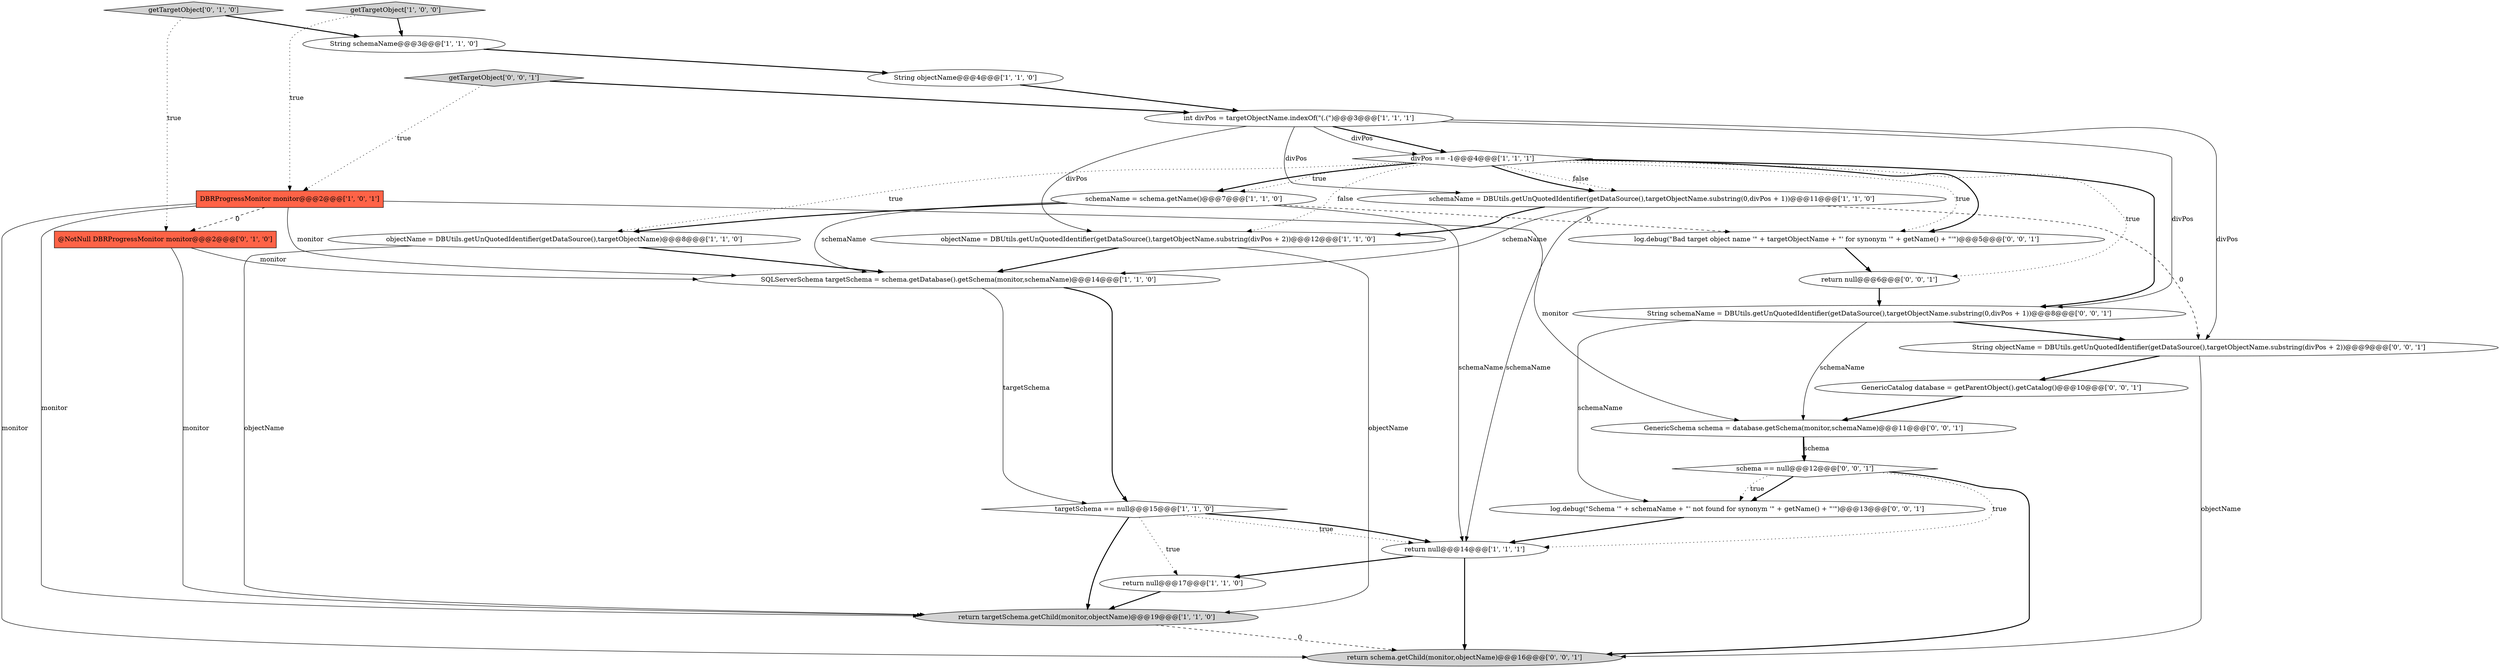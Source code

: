 digraph {
4 [style = filled, label = "getTargetObject['1', '0', '0']", fillcolor = lightgray, shape = diamond image = "AAA0AAABBB1BBB"];
20 [style = filled, label = "getTargetObject['0', '0', '1']", fillcolor = lightgray, shape = diamond image = "AAA0AAABBB3BBB"];
8 [style = filled, label = "return targetSchema.getChild(monitor,objectName)@@@19@@@['1', '1', '0']", fillcolor = lightgray, shape = ellipse image = "AAA0AAABBB1BBB"];
11 [style = filled, label = "int divPos = targetObjectName.indexOf(\"(.(\")@@@3@@@['1', '1', '1']", fillcolor = white, shape = ellipse image = "AAA0AAABBB1BBB"];
17 [style = filled, label = "return schema.getChild(monitor,objectName)@@@16@@@['0', '0', '1']", fillcolor = lightgray, shape = ellipse image = "AAA0AAABBB3BBB"];
16 [style = filled, label = "@NotNull DBRProgressMonitor monitor@@@2@@@['0', '1', '0']", fillcolor = tomato, shape = box image = "AAA1AAABBB2BBB"];
6 [style = filled, label = "targetSchema == null@@@15@@@['1', '1', '0']", fillcolor = white, shape = diamond image = "AAA0AAABBB1BBB"];
18 [style = filled, label = "log.debug(\"Bad target object name '\" + targetObjectName + \"' for synonym '\" + getName() + \"'\")@@@5@@@['0', '0', '1']", fillcolor = white, shape = ellipse image = "AAA0AAABBB3BBB"];
13 [style = filled, label = "schemaName = DBUtils.getUnQuotedIdentifier(getDataSource(),targetObjectName.substring(0,divPos + 1))@@@11@@@['1', '1', '0']", fillcolor = white, shape = ellipse image = "AAA0AAABBB1BBB"];
2 [style = filled, label = "return null@@@17@@@['1', '1', '0']", fillcolor = white, shape = ellipse image = "AAA0AAABBB1BBB"];
9 [style = filled, label = "schemaName = schema.getName()@@@7@@@['1', '1', '0']", fillcolor = white, shape = ellipse image = "AAA0AAABBB1BBB"];
0 [style = filled, label = "objectName = DBUtils.getUnQuotedIdentifier(getDataSource(),targetObjectName)@@@8@@@['1', '1', '0']", fillcolor = white, shape = ellipse image = "AAA0AAABBB1BBB"];
24 [style = filled, label = "schema == null@@@12@@@['0', '0', '1']", fillcolor = white, shape = diamond image = "AAA0AAABBB3BBB"];
22 [style = filled, label = "GenericCatalog database = getParentObject().getCatalog()@@@10@@@['0', '0', '1']", fillcolor = white, shape = ellipse image = "AAA0AAABBB3BBB"];
12 [style = filled, label = "String objectName@@@4@@@['1', '1', '0']", fillcolor = white, shape = ellipse image = "AAA0AAABBB1BBB"];
21 [style = filled, label = "String schemaName = DBUtils.getUnQuotedIdentifier(getDataSource(),targetObjectName.substring(0,divPos + 1))@@@8@@@['0', '0', '1']", fillcolor = white, shape = ellipse image = "AAA0AAABBB3BBB"];
5 [style = filled, label = "SQLServerSchema targetSchema = schema.getDatabase().getSchema(monitor,schemaName)@@@14@@@['1', '1', '0']", fillcolor = white, shape = ellipse image = "AAA0AAABBB1BBB"];
25 [style = filled, label = "GenericSchema schema = database.getSchema(monitor,schemaName)@@@11@@@['0', '0', '1']", fillcolor = white, shape = ellipse image = "AAA0AAABBB3BBB"];
19 [style = filled, label = "return null@@@6@@@['0', '0', '1']", fillcolor = white, shape = ellipse image = "AAA0AAABBB3BBB"];
10 [style = filled, label = "String schemaName@@@3@@@['1', '1', '0']", fillcolor = white, shape = ellipse image = "AAA0AAABBB1BBB"];
14 [style = filled, label = "return null@@@14@@@['1', '1', '1']", fillcolor = white, shape = ellipse image = "AAA0AAABBB1BBB"];
23 [style = filled, label = "log.debug(\"Schema '\" + schemaName + \"' not found for synonym '\" + getName() + \"'\")@@@13@@@['0', '0', '1']", fillcolor = white, shape = ellipse image = "AAA0AAABBB3BBB"];
26 [style = filled, label = "String objectName = DBUtils.getUnQuotedIdentifier(getDataSource(),targetObjectName.substring(divPos + 2))@@@9@@@['0', '0', '1']", fillcolor = white, shape = ellipse image = "AAA0AAABBB3BBB"];
1 [style = filled, label = "DBRProgressMonitor monitor@@@2@@@['1', '0', '1']", fillcolor = tomato, shape = box image = "AAA0AAABBB1BBB"];
7 [style = filled, label = "divPos == -1@@@4@@@['1', '1', '1']", fillcolor = white, shape = diamond image = "AAA0AAABBB1BBB"];
3 [style = filled, label = "objectName = DBUtils.getUnQuotedIdentifier(getDataSource(),targetObjectName.substring(divPos + 2))@@@12@@@['1', '1', '0']", fillcolor = white, shape = ellipse image = "AAA0AAABBB1BBB"];
15 [style = filled, label = "getTargetObject['0', '1', '0']", fillcolor = lightgray, shape = diamond image = "AAA0AAABBB2BBB"];
25->24 [style = solid, label="schema"];
9->18 [style = dashed, label="0"];
26->22 [style = bold, label=""];
20->1 [style = dotted, label="true"];
21->23 [style = solid, label="schemaName"];
14->17 [style = bold, label=""];
7->18 [style = dotted, label="true"];
7->19 [style = dotted, label="true"];
13->26 [style = dashed, label="0"];
21->25 [style = solid, label="schemaName"];
24->14 [style = dotted, label="true"];
26->17 [style = solid, label="objectName"];
24->23 [style = bold, label=""];
11->21 [style = solid, label="divPos"];
3->8 [style = solid, label="objectName"];
7->9 [style = bold, label=""];
7->18 [style = bold, label=""];
7->13 [style = dotted, label="false"];
25->24 [style = bold, label=""];
13->14 [style = solid, label="schemaName"];
24->17 [style = bold, label=""];
5->6 [style = solid, label="targetSchema"];
1->25 [style = solid, label="monitor"];
11->3 [style = solid, label="divPos"];
6->14 [style = dotted, label="true"];
9->0 [style = bold, label=""];
1->8 [style = solid, label="monitor"];
11->26 [style = solid, label="divPos"];
4->1 [style = dotted, label="true"];
16->8 [style = solid, label="monitor"];
7->21 [style = bold, label=""];
6->8 [style = bold, label=""];
7->9 [style = dotted, label="true"];
3->5 [style = bold, label=""];
13->5 [style = solid, label="schemaName"];
2->8 [style = bold, label=""];
11->7 [style = bold, label=""];
10->12 [style = bold, label=""];
7->13 [style = bold, label=""];
19->21 [style = bold, label=""];
9->5 [style = solid, label="schemaName"];
0->8 [style = solid, label="objectName"];
6->14 [style = bold, label=""];
24->23 [style = dotted, label="true"];
18->19 [style = bold, label=""];
21->26 [style = bold, label=""];
22->25 [style = bold, label=""];
1->17 [style = solid, label="monitor"];
11->7 [style = solid, label="divPos"];
7->3 [style = dotted, label="false"];
11->13 [style = solid, label="divPos"];
23->14 [style = bold, label=""];
13->3 [style = bold, label=""];
14->2 [style = bold, label=""];
4->10 [style = bold, label=""];
15->16 [style = dotted, label="true"];
12->11 [style = bold, label=""];
7->0 [style = dotted, label="true"];
1->16 [style = dashed, label="0"];
1->5 [style = solid, label="monitor"];
6->2 [style = dotted, label="true"];
16->5 [style = solid, label="monitor"];
0->5 [style = bold, label=""];
9->14 [style = solid, label="schemaName"];
15->10 [style = bold, label=""];
8->17 [style = dashed, label="0"];
5->6 [style = bold, label=""];
20->11 [style = bold, label=""];
}
